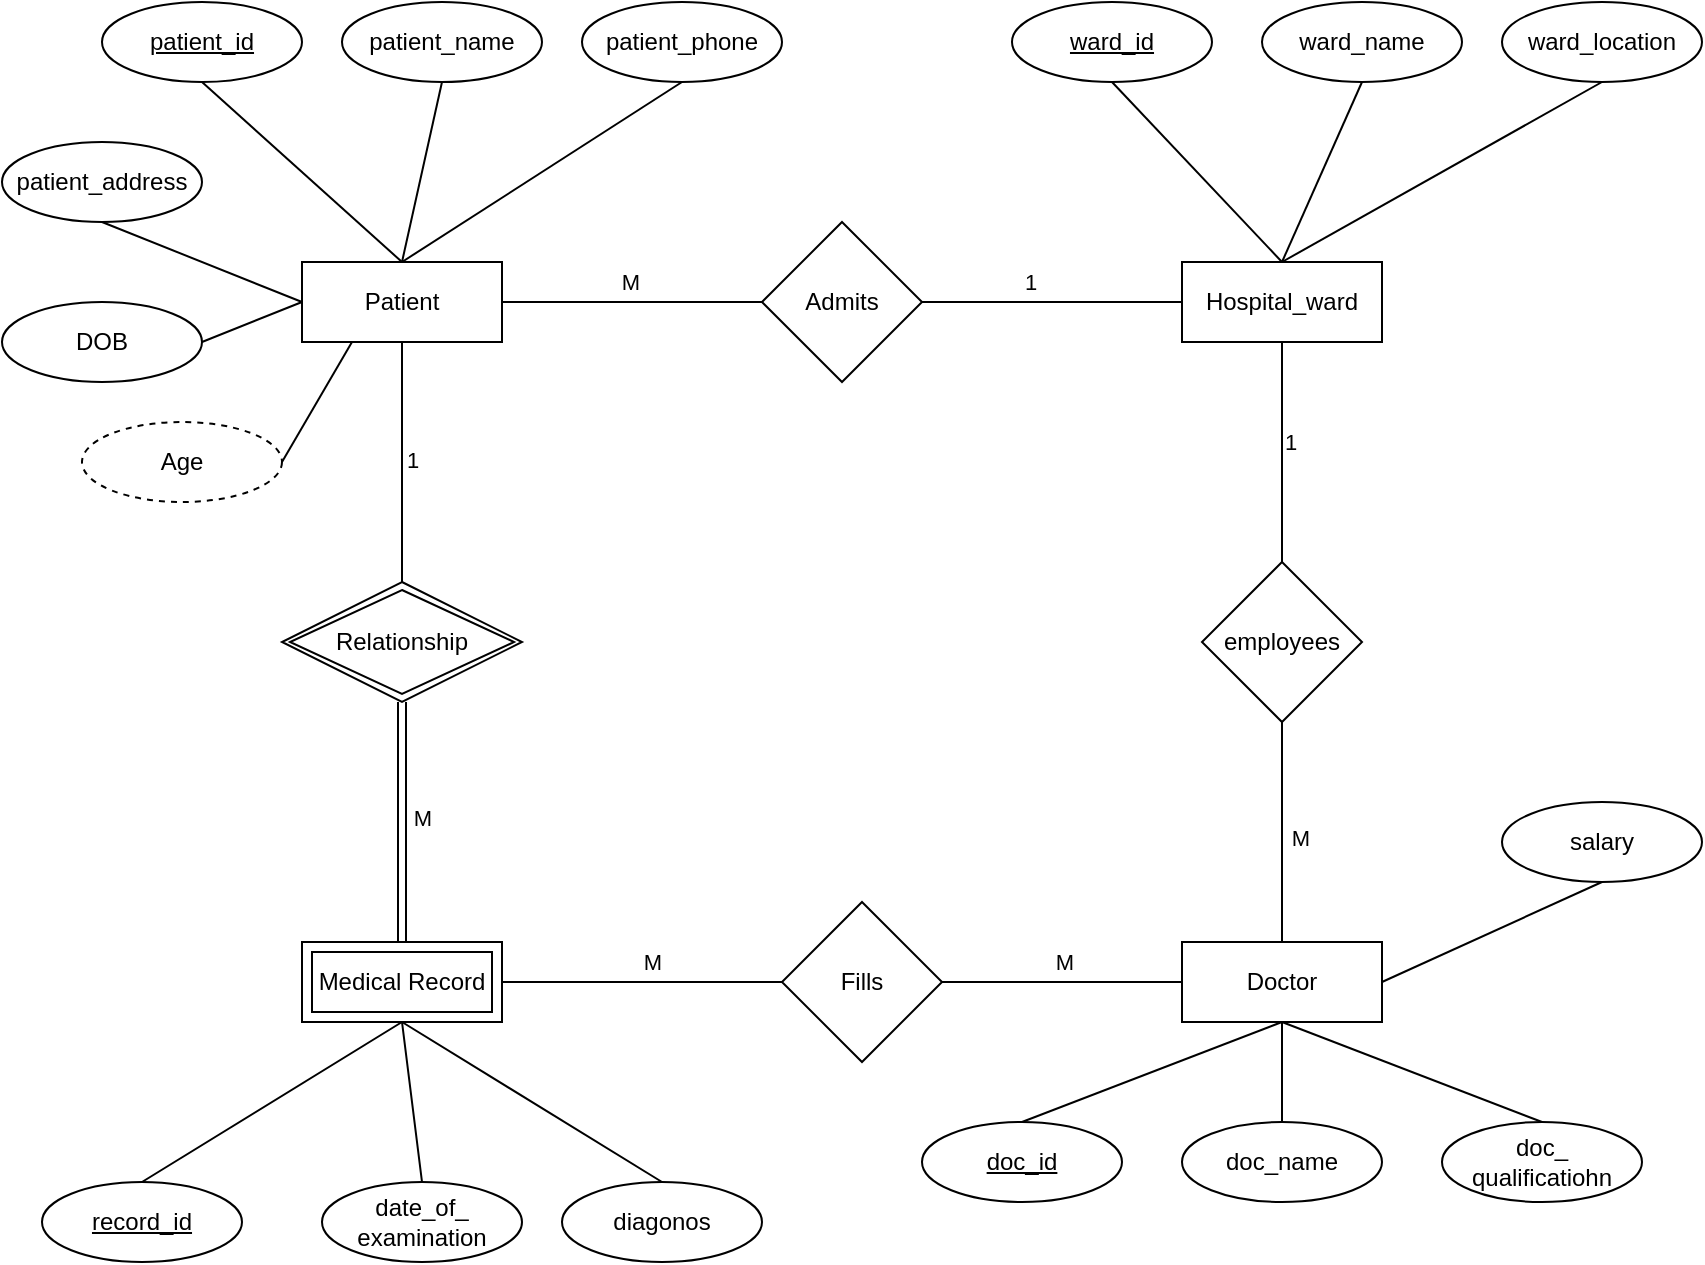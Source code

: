 <mxfile version="21.6.8" type="device">
  <diagram name="Page-1" id="wRvJFr1rFRKP3TWiRXyU">
    <mxGraphModel dx="1036" dy="623" grid="1" gridSize="10" guides="1" tooltips="1" connect="1" arrows="1" fold="1" page="1" pageScale="1" pageWidth="1169" pageHeight="827" math="0" shadow="0">
      <root>
        <mxCell id="0" />
        <mxCell id="1" parent="0" />
        <mxCell id="WTaNUFcB-BqIMJF_n7IG-5" value="Admits" style="rhombus;whiteSpace=wrap;html=1;" parent="1" vertex="1">
          <mxGeometry x="540" y="209" width="80" height="80" as="geometry" />
        </mxCell>
        <mxCell id="WTaNUFcB-BqIMJF_n7IG-6" value="&lt;u&gt;patient_id&lt;/u&gt;" style="ellipse;whiteSpace=wrap;html=1;" parent="1" vertex="1">
          <mxGeometry x="210" y="99" width="100" height="40" as="geometry" />
        </mxCell>
        <mxCell id="WTaNUFcB-BqIMJF_n7IG-7" value="patient_name" style="ellipse;whiteSpace=wrap;html=1;" parent="1" vertex="1">
          <mxGeometry x="330" y="99" width="100" height="40" as="geometry" />
        </mxCell>
        <mxCell id="WTaNUFcB-BqIMJF_n7IG-8" value="patient_phone" style="ellipse;whiteSpace=wrap;html=1;" parent="1" vertex="1">
          <mxGeometry x="450" y="99" width="100" height="40" as="geometry" />
        </mxCell>
        <mxCell id="WTaNUFcB-BqIMJF_n7IG-11" value="" style="endArrow=none;html=1;rounded=0;exitX=1;exitY=0.5;exitDx=0;exitDy=0;entryX=0;entryY=0.5;entryDx=0;entryDy=0;" parent="1" source="WTaNUFcB-BqIMJF_n7IG-5" target="WTaNUFcB-BqIMJF_n7IG-92" edge="1">
          <mxGeometry width="50" height="50" relative="1" as="geometry">
            <mxPoint x="620" y="208.5" as="sourcePoint" />
            <mxPoint x="740" y="249" as="targetPoint" />
          </mxGeometry>
        </mxCell>
        <mxCell id="WTaNUFcB-BqIMJF_n7IG-62" value="1" style="edgeLabel;html=1;align=center;verticalAlign=middle;resizable=0;points=[];" parent="WTaNUFcB-BqIMJF_n7IG-11" vertex="1" connectable="0">
          <mxGeometry x="-0.138" y="4" relative="1" as="geometry">
            <mxPoint x="-2" y="-6" as="offset" />
          </mxGeometry>
        </mxCell>
        <mxCell id="WTaNUFcB-BqIMJF_n7IG-15" value="" style="endArrow=none;html=1;rounded=0;exitX=0.5;exitY=1;exitDx=0;exitDy=0;entryX=0.5;entryY=0;entryDx=0;entryDy=0;" parent="1" source="WTaNUFcB-BqIMJF_n7IG-6" target="WTaNUFcB-BqIMJF_n7IG-93" edge="1">
          <mxGeometry width="50" height="50" relative="1" as="geometry">
            <mxPoint x="580" y="399" as="sourcePoint" />
            <mxPoint x="360.0" y="219" as="targetPoint" />
          </mxGeometry>
        </mxCell>
        <mxCell id="WTaNUFcB-BqIMJF_n7IG-16" value="" style="endArrow=none;html=1;rounded=0;exitX=0.5;exitY=1;exitDx=0;exitDy=0;entryX=0.5;entryY=0;entryDx=0;entryDy=0;" parent="1" source="WTaNUFcB-BqIMJF_n7IG-7" target="WTaNUFcB-BqIMJF_n7IG-93" edge="1">
          <mxGeometry width="50" height="50" relative="1" as="geometry">
            <mxPoint x="270" y="149" as="sourcePoint" />
            <mxPoint x="360.0" y="219" as="targetPoint" />
          </mxGeometry>
        </mxCell>
        <mxCell id="WTaNUFcB-BqIMJF_n7IG-17" value="" style="endArrow=none;html=1;rounded=0;exitX=0.5;exitY=1;exitDx=0;exitDy=0;entryX=0.5;entryY=0;entryDx=0;entryDy=0;" parent="1" source="WTaNUFcB-BqIMJF_n7IG-8" target="WTaNUFcB-BqIMJF_n7IG-93" edge="1">
          <mxGeometry width="50" height="50" relative="1" as="geometry">
            <mxPoint x="390" y="149" as="sourcePoint" />
            <mxPoint x="360.0" y="219" as="targetPoint" />
          </mxGeometry>
        </mxCell>
        <mxCell id="WTaNUFcB-BqIMJF_n7IG-18" value="patient_address" style="ellipse;whiteSpace=wrap;html=1;" parent="1" vertex="1">
          <mxGeometry x="160" y="169" width="100" height="40" as="geometry" />
        </mxCell>
        <mxCell id="WTaNUFcB-BqIMJF_n7IG-19" value="" style="endArrow=none;html=1;rounded=0;exitX=0.5;exitY=1;exitDx=0;exitDy=0;entryX=0;entryY=0.5;entryDx=0;entryDy=0;" parent="1" source="WTaNUFcB-BqIMJF_n7IG-18" target="WTaNUFcB-BqIMJF_n7IG-93" edge="1">
          <mxGeometry width="50" height="50" relative="1" as="geometry">
            <mxPoint x="560" y="499" as="sourcePoint" />
            <mxPoint x="330.0" y="279" as="targetPoint" />
          </mxGeometry>
        </mxCell>
        <mxCell id="WTaNUFcB-BqIMJF_n7IG-21" value="&lt;u&gt;ward_id&lt;/u&gt;" style="ellipse;whiteSpace=wrap;html=1;" parent="1" vertex="1">
          <mxGeometry x="665" y="99" width="100" height="40" as="geometry" />
        </mxCell>
        <mxCell id="WTaNUFcB-BqIMJF_n7IG-22" value="ward_name" style="ellipse;whiteSpace=wrap;html=1;" parent="1" vertex="1">
          <mxGeometry x="790" y="99" width="100" height="40" as="geometry" />
        </mxCell>
        <mxCell id="WTaNUFcB-BqIMJF_n7IG-23" value="ward_location" style="ellipse;whiteSpace=wrap;html=1;" parent="1" vertex="1">
          <mxGeometry x="910" y="99" width="100" height="40" as="geometry" />
        </mxCell>
        <mxCell id="WTaNUFcB-BqIMJF_n7IG-30" value="&lt;u&gt;record_id&lt;/u&gt;" style="ellipse;whiteSpace=wrap;html=1;" parent="1" vertex="1">
          <mxGeometry x="180" y="689" width="100" height="40" as="geometry" />
        </mxCell>
        <mxCell id="WTaNUFcB-BqIMJF_n7IG-31" value="" style="endArrow=none;html=1;rounded=0;exitX=0.5;exitY=0;exitDx=0;exitDy=0;entryX=0.5;entryY=1;entryDx=0;entryDy=0;" parent="1" source="WTaNUFcB-BqIMJF_n7IG-30" target="WTaNUFcB-BqIMJF_n7IG-85" edge="1">
          <mxGeometry width="50" height="50" relative="1" as="geometry">
            <mxPoint x="510" y="569" as="sourcePoint" />
            <mxPoint x="360" y="619" as="targetPoint" />
          </mxGeometry>
        </mxCell>
        <mxCell id="WTaNUFcB-BqIMJF_n7IG-33" value="date_of_&lt;br&gt;examination" style="ellipse;whiteSpace=wrap;html=1;" parent="1" vertex="1">
          <mxGeometry x="320" y="689" width="100" height="40" as="geometry" />
        </mxCell>
        <mxCell id="WTaNUFcB-BqIMJF_n7IG-34" value="employees" style="rhombus;whiteSpace=wrap;html=1;" parent="1" vertex="1">
          <mxGeometry x="760" y="379" width="80" height="80" as="geometry" />
        </mxCell>
        <mxCell id="WTaNUFcB-BqIMJF_n7IG-35" value="" style="endArrow=none;html=1;rounded=0;entryX=0.5;entryY=1;entryDx=0;entryDy=0;exitX=0.5;exitY=0;exitDx=0;exitDy=0;" parent="1" source="WTaNUFcB-BqIMJF_n7IG-34" target="WTaNUFcB-BqIMJF_n7IG-92" edge="1">
          <mxGeometry width="50" height="50" relative="1" as="geometry">
            <mxPoint x="1000" y="249" as="sourcePoint" />
            <mxPoint x="800" y="279" as="targetPoint" />
          </mxGeometry>
        </mxCell>
        <mxCell id="WTaNUFcB-BqIMJF_n7IG-53" value="1" style="edgeLabel;html=1;align=center;verticalAlign=middle;resizable=0;points=[];" parent="WTaNUFcB-BqIMJF_n7IG-35" vertex="1" connectable="0">
          <mxGeometry x="0.095" y="-4" relative="1" as="geometry">
            <mxPoint as="offset" />
          </mxGeometry>
        </mxCell>
        <mxCell id="WTaNUFcB-BqIMJF_n7IG-36" value="" style="endArrow=none;html=1;rounded=0;exitX=0.5;exitY=1;exitDx=0;exitDy=0;entryX=0.5;entryY=0;entryDx=0;entryDy=0;" parent="1" source="WTaNUFcB-BqIMJF_n7IG-34" target="WTaNUFcB-BqIMJF_n7IG-87" edge="1">
          <mxGeometry width="50" height="50" relative="1" as="geometry">
            <mxPoint x="1000" y="249" as="sourcePoint" />
            <mxPoint x="800" y="559" as="targetPoint" />
          </mxGeometry>
        </mxCell>
        <mxCell id="WTaNUFcB-BqIMJF_n7IG-55" value="M" style="edgeLabel;html=1;align=center;verticalAlign=middle;resizable=0;points=[];" parent="WTaNUFcB-BqIMJF_n7IG-36" vertex="1" connectable="0">
          <mxGeometry x="0.055" y="9" relative="1" as="geometry">
            <mxPoint as="offset" />
          </mxGeometry>
        </mxCell>
        <mxCell id="WTaNUFcB-BqIMJF_n7IG-39" value="&lt;u&gt;doc_id&lt;/u&gt;" style="ellipse;whiteSpace=wrap;html=1;" parent="1" vertex="1">
          <mxGeometry x="620" y="659" width="100" height="40" as="geometry" />
        </mxCell>
        <mxCell id="WTaNUFcB-BqIMJF_n7IG-40" value="doc_name" style="ellipse;whiteSpace=wrap;html=1;" parent="1" vertex="1">
          <mxGeometry x="750" y="659" width="100" height="40" as="geometry" />
        </mxCell>
        <mxCell id="WTaNUFcB-BqIMJF_n7IG-41" value="doc_&lt;br&gt;qualificatiohn" style="ellipse;whiteSpace=wrap;html=1;" parent="1" vertex="1">
          <mxGeometry x="880" y="659" width="100" height="40" as="geometry" />
        </mxCell>
        <mxCell id="WTaNUFcB-BqIMJF_n7IG-43" value="salary" style="ellipse;whiteSpace=wrap;html=1;" parent="1" vertex="1">
          <mxGeometry x="910" y="499" width="100" height="40" as="geometry" />
        </mxCell>
        <mxCell id="WTaNUFcB-BqIMJF_n7IG-44" value="" style="endArrow=none;html=1;rounded=0;exitX=1;exitY=0.5;exitDx=0;exitDy=0;entryX=0.5;entryY=1;entryDx=0;entryDy=0;" parent="1" source="WTaNUFcB-BqIMJF_n7IG-87" target="WTaNUFcB-BqIMJF_n7IG-43" edge="1">
          <mxGeometry width="50" height="50" relative="1" as="geometry">
            <mxPoint x="860" y="589" as="sourcePoint" />
            <mxPoint x="950" y="429" as="targetPoint" />
          </mxGeometry>
        </mxCell>
        <mxCell id="WTaNUFcB-BqIMJF_n7IG-45" value="" style="endArrow=none;html=1;rounded=0;entryX=0.5;entryY=0;entryDx=0;entryDy=0;exitX=0.5;exitY=1;exitDx=0;exitDy=0;" parent="1" source="WTaNUFcB-BqIMJF_n7IG-87" target="WTaNUFcB-BqIMJF_n7IG-41" edge="1">
          <mxGeometry width="50" height="50" relative="1" as="geometry">
            <mxPoint x="800" y="609" as="sourcePoint" />
            <mxPoint x="960" y="549" as="targetPoint" />
          </mxGeometry>
        </mxCell>
        <mxCell id="WTaNUFcB-BqIMJF_n7IG-46" value="" style="endArrow=none;html=1;rounded=0;exitX=0.5;exitY=1;exitDx=0;exitDy=0;entryX=0.5;entryY=0;entryDx=0;entryDy=0;" parent="1" source="WTaNUFcB-BqIMJF_n7IG-87" target="WTaNUFcB-BqIMJF_n7IG-40" edge="1">
          <mxGeometry width="50" height="50" relative="1" as="geometry">
            <mxPoint x="800" y="619" as="sourcePoint" />
            <mxPoint x="970" y="559" as="targetPoint" />
          </mxGeometry>
        </mxCell>
        <mxCell id="WTaNUFcB-BqIMJF_n7IG-48" value="" style="endArrow=none;html=1;rounded=0;entryX=0.5;entryY=0;entryDx=0;entryDy=0;exitX=0.5;exitY=1;exitDx=0;exitDy=0;" parent="1" source="WTaNUFcB-BqIMJF_n7IG-87" target="WTaNUFcB-BqIMJF_n7IG-39" edge="1">
          <mxGeometry width="50" height="50" relative="1" as="geometry">
            <mxPoint x="800" y="619" as="sourcePoint" />
            <mxPoint x="810" y="669" as="targetPoint" />
          </mxGeometry>
        </mxCell>
        <mxCell id="WTaNUFcB-BqIMJF_n7IG-59" value="" style="endArrow=none;html=1;rounded=0;exitX=1;exitY=0.5;exitDx=0;exitDy=0;entryX=0;entryY=0.5;entryDx=0;entryDy=0;" parent="1" source="WTaNUFcB-BqIMJF_n7IG-93" target="WTaNUFcB-BqIMJF_n7IG-5" edge="1">
          <mxGeometry width="50" height="50" relative="1" as="geometry">
            <mxPoint x="420" y="249" as="sourcePoint" />
            <mxPoint x="540" y="248.38" as="targetPoint" />
          </mxGeometry>
        </mxCell>
        <mxCell id="WTaNUFcB-BqIMJF_n7IG-61" value="M" style="edgeLabel;html=1;align=center;verticalAlign=middle;resizable=0;points=[];" parent="WTaNUFcB-BqIMJF_n7IG-59" vertex="1" connectable="0">
          <mxGeometry x="-0.013" y="5" relative="1" as="geometry">
            <mxPoint y="-5" as="offset" />
          </mxGeometry>
        </mxCell>
        <mxCell id="WTaNUFcB-BqIMJF_n7IG-68" value="diagonos" style="ellipse;whiteSpace=wrap;html=1;" parent="1" vertex="1">
          <mxGeometry x="440" y="689" width="100" height="40" as="geometry" />
        </mxCell>
        <mxCell id="WTaNUFcB-BqIMJF_n7IG-69" value="" style="endArrow=none;html=1;rounded=0;entryX=0.5;entryY=1;entryDx=0;entryDy=0;exitX=0.5;exitY=0;exitDx=0;exitDy=0;" parent="1" source="WTaNUFcB-BqIMJF_n7IG-92" target="WTaNUFcB-BqIMJF_n7IG-21" edge="1">
          <mxGeometry width="50" height="50" relative="1" as="geometry">
            <mxPoint x="800" y="219" as="sourcePoint" />
            <mxPoint x="710" y="289" as="targetPoint" />
          </mxGeometry>
        </mxCell>
        <mxCell id="WTaNUFcB-BqIMJF_n7IG-72" value="" style="endArrow=none;html=1;rounded=0;exitX=0.5;exitY=1;exitDx=0;exitDy=0;entryX=0.5;entryY=0;entryDx=0;entryDy=0;" parent="1" source="WTaNUFcB-BqIMJF_n7IG-22" target="WTaNUFcB-BqIMJF_n7IG-92" edge="1">
          <mxGeometry width="50" height="50" relative="1" as="geometry">
            <mxPoint x="810" y="229" as="sourcePoint" />
            <mxPoint x="800" y="219" as="targetPoint" />
          </mxGeometry>
        </mxCell>
        <mxCell id="WTaNUFcB-BqIMJF_n7IG-73" value="" style="endArrow=none;html=1;rounded=0;exitX=0.5;exitY=1;exitDx=0;exitDy=0;entryX=0.5;entryY=0;entryDx=0;entryDy=0;" parent="1" source="WTaNUFcB-BqIMJF_n7IG-23" target="WTaNUFcB-BqIMJF_n7IG-92" edge="1">
          <mxGeometry width="50" height="50" relative="1" as="geometry">
            <mxPoint x="850" y="149" as="sourcePoint" />
            <mxPoint x="800" y="229" as="targetPoint" />
          </mxGeometry>
        </mxCell>
        <mxCell id="WTaNUFcB-BqIMJF_n7IG-74" value="Fills" style="rhombus;whiteSpace=wrap;html=1;" parent="1" vertex="1">
          <mxGeometry x="550" y="549" width="80" height="80" as="geometry" />
        </mxCell>
        <mxCell id="WTaNUFcB-BqIMJF_n7IG-75" value="" style="endArrow=none;html=1;rounded=0;entryX=0;entryY=0.5;entryDx=0;entryDy=0;exitX=1;exitY=0.5;exitDx=0;exitDy=0;" parent="1" source="WTaNUFcB-BqIMJF_n7IG-74" target="WTaNUFcB-BqIMJF_n7IG-87" edge="1">
          <mxGeometry width="50" height="50" relative="1" as="geometry">
            <mxPoint x="630" y="588.79" as="sourcePoint" />
            <mxPoint x="750" y="588.79" as="targetPoint" />
          </mxGeometry>
        </mxCell>
        <mxCell id="WTaNUFcB-BqIMJF_n7IG-77" value="M" style="edgeLabel;html=1;align=center;verticalAlign=middle;resizable=0;points=[];" parent="WTaNUFcB-BqIMJF_n7IG-75" vertex="1" connectable="0">
          <mxGeometry x="0.018" y="2" relative="1" as="geometry">
            <mxPoint y="-8" as="offset" />
          </mxGeometry>
        </mxCell>
        <mxCell id="WTaNUFcB-BqIMJF_n7IG-76" value="" style="endArrow=none;html=1;rounded=0;entryX=0;entryY=0.5;entryDx=0;entryDy=0;exitX=1;exitY=0.5;exitDx=0;exitDy=0;" parent="1" source="WTaNUFcB-BqIMJF_n7IG-85" target="WTaNUFcB-BqIMJF_n7IG-74" edge="1">
          <mxGeometry width="50" height="50" relative="1" as="geometry">
            <mxPoint x="420" y="589" as="sourcePoint" />
            <mxPoint x="750" y="599" as="targetPoint" />
          </mxGeometry>
        </mxCell>
        <mxCell id="WTaNUFcB-BqIMJF_n7IG-79" value="M" style="edgeLabel;html=1;align=center;verticalAlign=middle;resizable=0;points=[];" parent="WTaNUFcB-BqIMJF_n7IG-76" vertex="1" connectable="0">
          <mxGeometry x="0.103" relative="1" as="geometry">
            <mxPoint x="-2" y="-10" as="offset" />
          </mxGeometry>
        </mxCell>
        <mxCell id="WTaNUFcB-BqIMJF_n7IG-85" value="Medical Record" style="shape=ext;margin=3;double=1;whiteSpace=wrap;html=1;align=center;" parent="1" vertex="1">
          <mxGeometry x="310" y="569" width="100" height="40" as="geometry" />
        </mxCell>
        <mxCell id="WTaNUFcB-BqIMJF_n7IG-32" value="" style="endArrow=none;html=1;rounded=0;entryX=0.5;entryY=1;entryDx=0;entryDy=0;exitX=0.5;exitY=0;exitDx=0;exitDy=0;" parent="1" source="WTaNUFcB-BqIMJF_n7IG-33" target="WTaNUFcB-BqIMJF_n7IG-85" edge="1">
          <mxGeometry width="50" height="50" relative="1" as="geometry">
            <mxPoint x="370" y="689" as="sourcePoint" />
            <mxPoint x="360" y="619" as="targetPoint" />
          </mxGeometry>
        </mxCell>
        <mxCell id="WTaNUFcB-BqIMJF_n7IG-67" value="" style="endArrow=none;html=1;rounded=0;entryX=0.5;entryY=1;entryDx=0;entryDy=0;exitX=0.5;exitY=0;exitDx=0;exitDy=0;" parent="1" source="WTaNUFcB-BqIMJF_n7IG-68" target="WTaNUFcB-BqIMJF_n7IG-85" edge="1">
          <mxGeometry width="50" height="50" relative="1" as="geometry">
            <mxPoint x="470" y="689" as="sourcePoint" />
            <mxPoint x="360" y="619" as="targetPoint" />
          </mxGeometry>
        </mxCell>
        <mxCell id="WTaNUFcB-BqIMJF_n7IG-87" value="Doctor" style="whiteSpace=wrap;html=1;align=center;" parent="1" vertex="1">
          <mxGeometry x="750" y="569" width="100" height="40" as="geometry" />
        </mxCell>
        <mxCell id="WTaNUFcB-BqIMJF_n7IG-92" value="Hospital_ward" style="whiteSpace=wrap;html=1;align=center;" parent="1" vertex="1">
          <mxGeometry x="750" y="229" width="100" height="40" as="geometry" />
        </mxCell>
        <mxCell id="WTaNUFcB-BqIMJF_n7IG-93" value="Patient" style="whiteSpace=wrap;html=1;align=center;" parent="1" vertex="1">
          <mxGeometry x="310" y="229" width="100" height="40" as="geometry" />
        </mxCell>
        <mxCell id="WTaNUFcB-BqIMJF_n7IG-95" value="" style="shape=link;html=1;rounded=0;exitX=0.5;exitY=1;exitDx=0;exitDy=0;entryX=0.5;entryY=0;entryDx=0;entryDy=0;" parent="1" source="WTaNUFcB-BqIMJF_n7IG-105" target="WTaNUFcB-BqIMJF_n7IG-85" edge="1">
          <mxGeometry relative="1" as="geometry">
            <mxPoint x="360" y="459.0" as="sourcePoint" />
            <mxPoint x="560" y="399" as="targetPoint" />
          </mxGeometry>
        </mxCell>
        <mxCell id="WTaNUFcB-BqIMJF_n7IG-109" value="M" style="edgeLabel;html=1;align=center;verticalAlign=middle;resizable=0;points=[];" parent="WTaNUFcB-BqIMJF_n7IG-95" vertex="1" connectable="0">
          <mxGeometry x="-0.044" y="3" relative="1" as="geometry">
            <mxPoint x="7" as="offset" />
          </mxGeometry>
        </mxCell>
        <mxCell id="WTaNUFcB-BqIMJF_n7IG-99" value="DOB" style="ellipse;whiteSpace=wrap;html=1;align=center;" parent="1" vertex="1">
          <mxGeometry x="160" y="249" width="100" height="40" as="geometry" />
        </mxCell>
        <mxCell id="WTaNUFcB-BqIMJF_n7IG-100" value="" style="endArrow=none;html=1;rounded=0;exitX=1;exitY=0.5;exitDx=0;exitDy=0;" parent="1" source="WTaNUFcB-BqIMJF_n7IG-99" edge="1">
          <mxGeometry relative="1" as="geometry">
            <mxPoint x="400" y="399" as="sourcePoint" />
            <mxPoint x="310" y="249" as="targetPoint" />
          </mxGeometry>
        </mxCell>
        <mxCell id="WTaNUFcB-BqIMJF_n7IG-103" value="" style="endArrow=none;html=1;rounded=0;exitX=1;exitY=0.5;exitDx=0;exitDy=0;entryX=0.25;entryY=1;entryDx=0;entryDy=0;" parent="1" source="WTaNUFcB-BqIMJF_n7IG-104" target="WTaNUFcB-BqIMJF_n7IG-93" edge="1">
          <mxGeometry relative="1" as="geometry">
            <mxPoint x="300.0" y="329.0" as="sourcePoint" />
            <mxPoint x="320" y="259" as="targetPoint" />
          </mxGeometry>
        </mxCell>
        <mxCell id="WTaNUFcB-BqIMJF_n7IG-104" value="Age" style="ellipse;whiteSpace=wrap;html=1;align=center;dashed=1;" parent="1" vertex="1">
          <mxGeometry x="200" y="309" width="100" height="40" as="geometry" />
        </mxCell>
        <mxCell id="WTaNUFcB-BqIMJF_n7IG-105" value="Relationship" style="shape=rhombus;double=1;perimeter=rhombusPerimeter;whiteSpace=wrap;html=1;align=center;" parent="1" vertex="1">
          <mxGeometry x="300" y="389" width="120" height="60" as="geometry" />
        </mxCell>
        <mxCell id="WTaNUFcB-BqIMJF_n7IG-25" value="" style="endArrow=none;html=1;rounded=0;entryX=0.5;entryY=1;entryDx=0;entryDy=0;exitX=0.5;exitY=0;exitDx=0;exitDy=0;" parent="1" source="WTaNUFcB-BqIMJF_n7IG-105" target="WTaNUFcB-BqIMJF_n7IG-93" edge="1">
          <mxGeometry width="50" height="50" relative="1" as="geometry">
            <mxPoint x="360" y="389" as="sourcePoint" />
            <mxPoint x="360.0" y="279" as="targetPoint" />
          </mxGeometry>
        </mxCell>
        <mxCell id="WTaNUFcB-BqIMJF_n7IG-65" value="1" style="edgeLabel;html=1;align=center;verticalAlign=middle;resizable=0;points=[];" parent="WTaNUFcB-BqIMJF_n7IG-25" vertex="1" connectable="0">
          <mxGeometry x="0.02" y="-5" relative="1" as="geometry">
            <mxPoint as="offset" />
          </mxGeometry>
        </mxCell>
      </root>
    </mxGraphModel>
  </diagram>
</mxfile>
